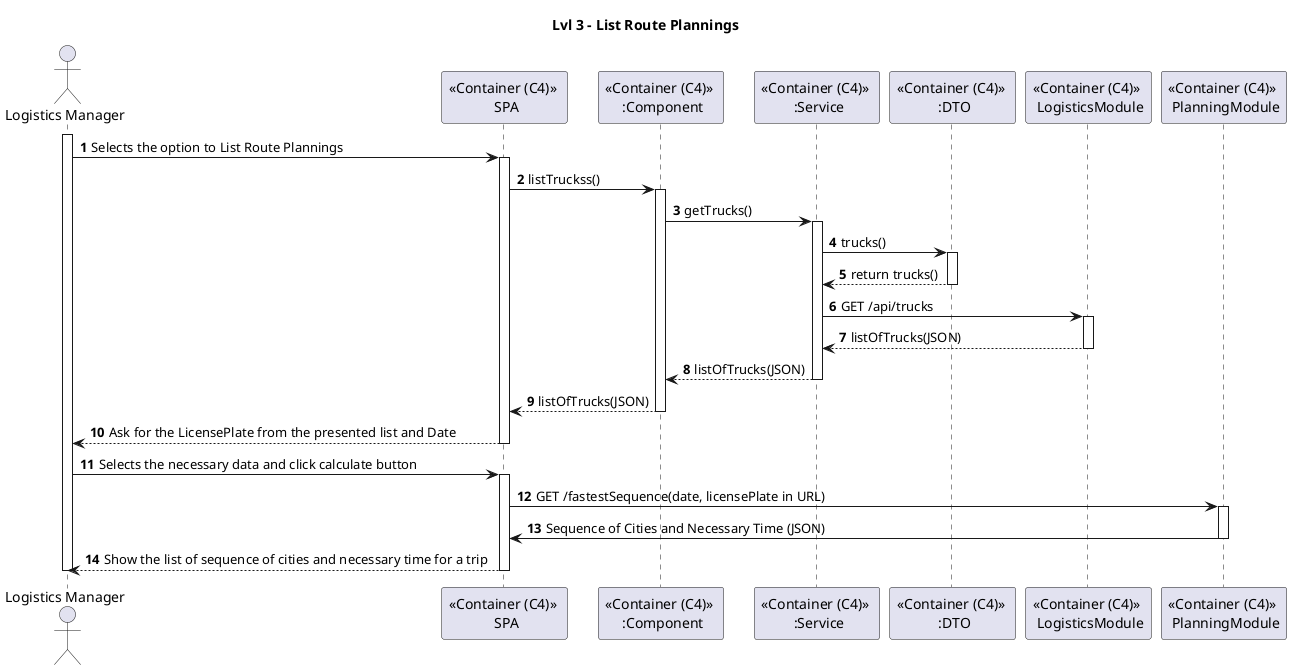 @startuml US

title Lvl 3 - List Route Plannings

autonumber

actor "Logistics Manager" as LM
participant "<< Container (C4) >> \n SPA" as S
participant "<< Container (C4) >> \n :Component" as C
participant "<< Container (C4) >> \n :Service" as SV
participant "<< Container (C4) >> \n :DTO" as DTO
participant "<< Container (C4) >> \n LogisticsModule" as LMD
participant "<< Container (C4) >> \n PlanningModule" as PMD


activate LM
LM -> S : Selects the option to List Route Plannings
activate S

S -> C : listTruckss()
activate C

C -> SV : getTrucks()
activate SV

SV -> DTO : trucks()
activate DTO

DTO --> SV : return trucks()
deactivate DTO

SV -> LMD : GET /api/trucks
activate LMD

LMD --> SV : listOfTrucks(JSON)
deactivate LMD

SV --> C : listOfTrucks(JSON)
deactivate SV

C --> S : listOfTrucks(JSON)
deactivate C

S --> LM : Ask for the LicensePlate from the presented list and Date
deactivate S

LM -> S : Selects the necessary data and click calculate button
activate S

S -> PMD : GET /fastestSequence(date, licensePlate in URL)
activate PMD

PMD -> S : Sequence of Cities and Necessary Time (JSON)
deactivate PMD

S --> LM : Show the list of sequence of cities and necessary time for a trip
deactivate S
deactivate LM

@enduml